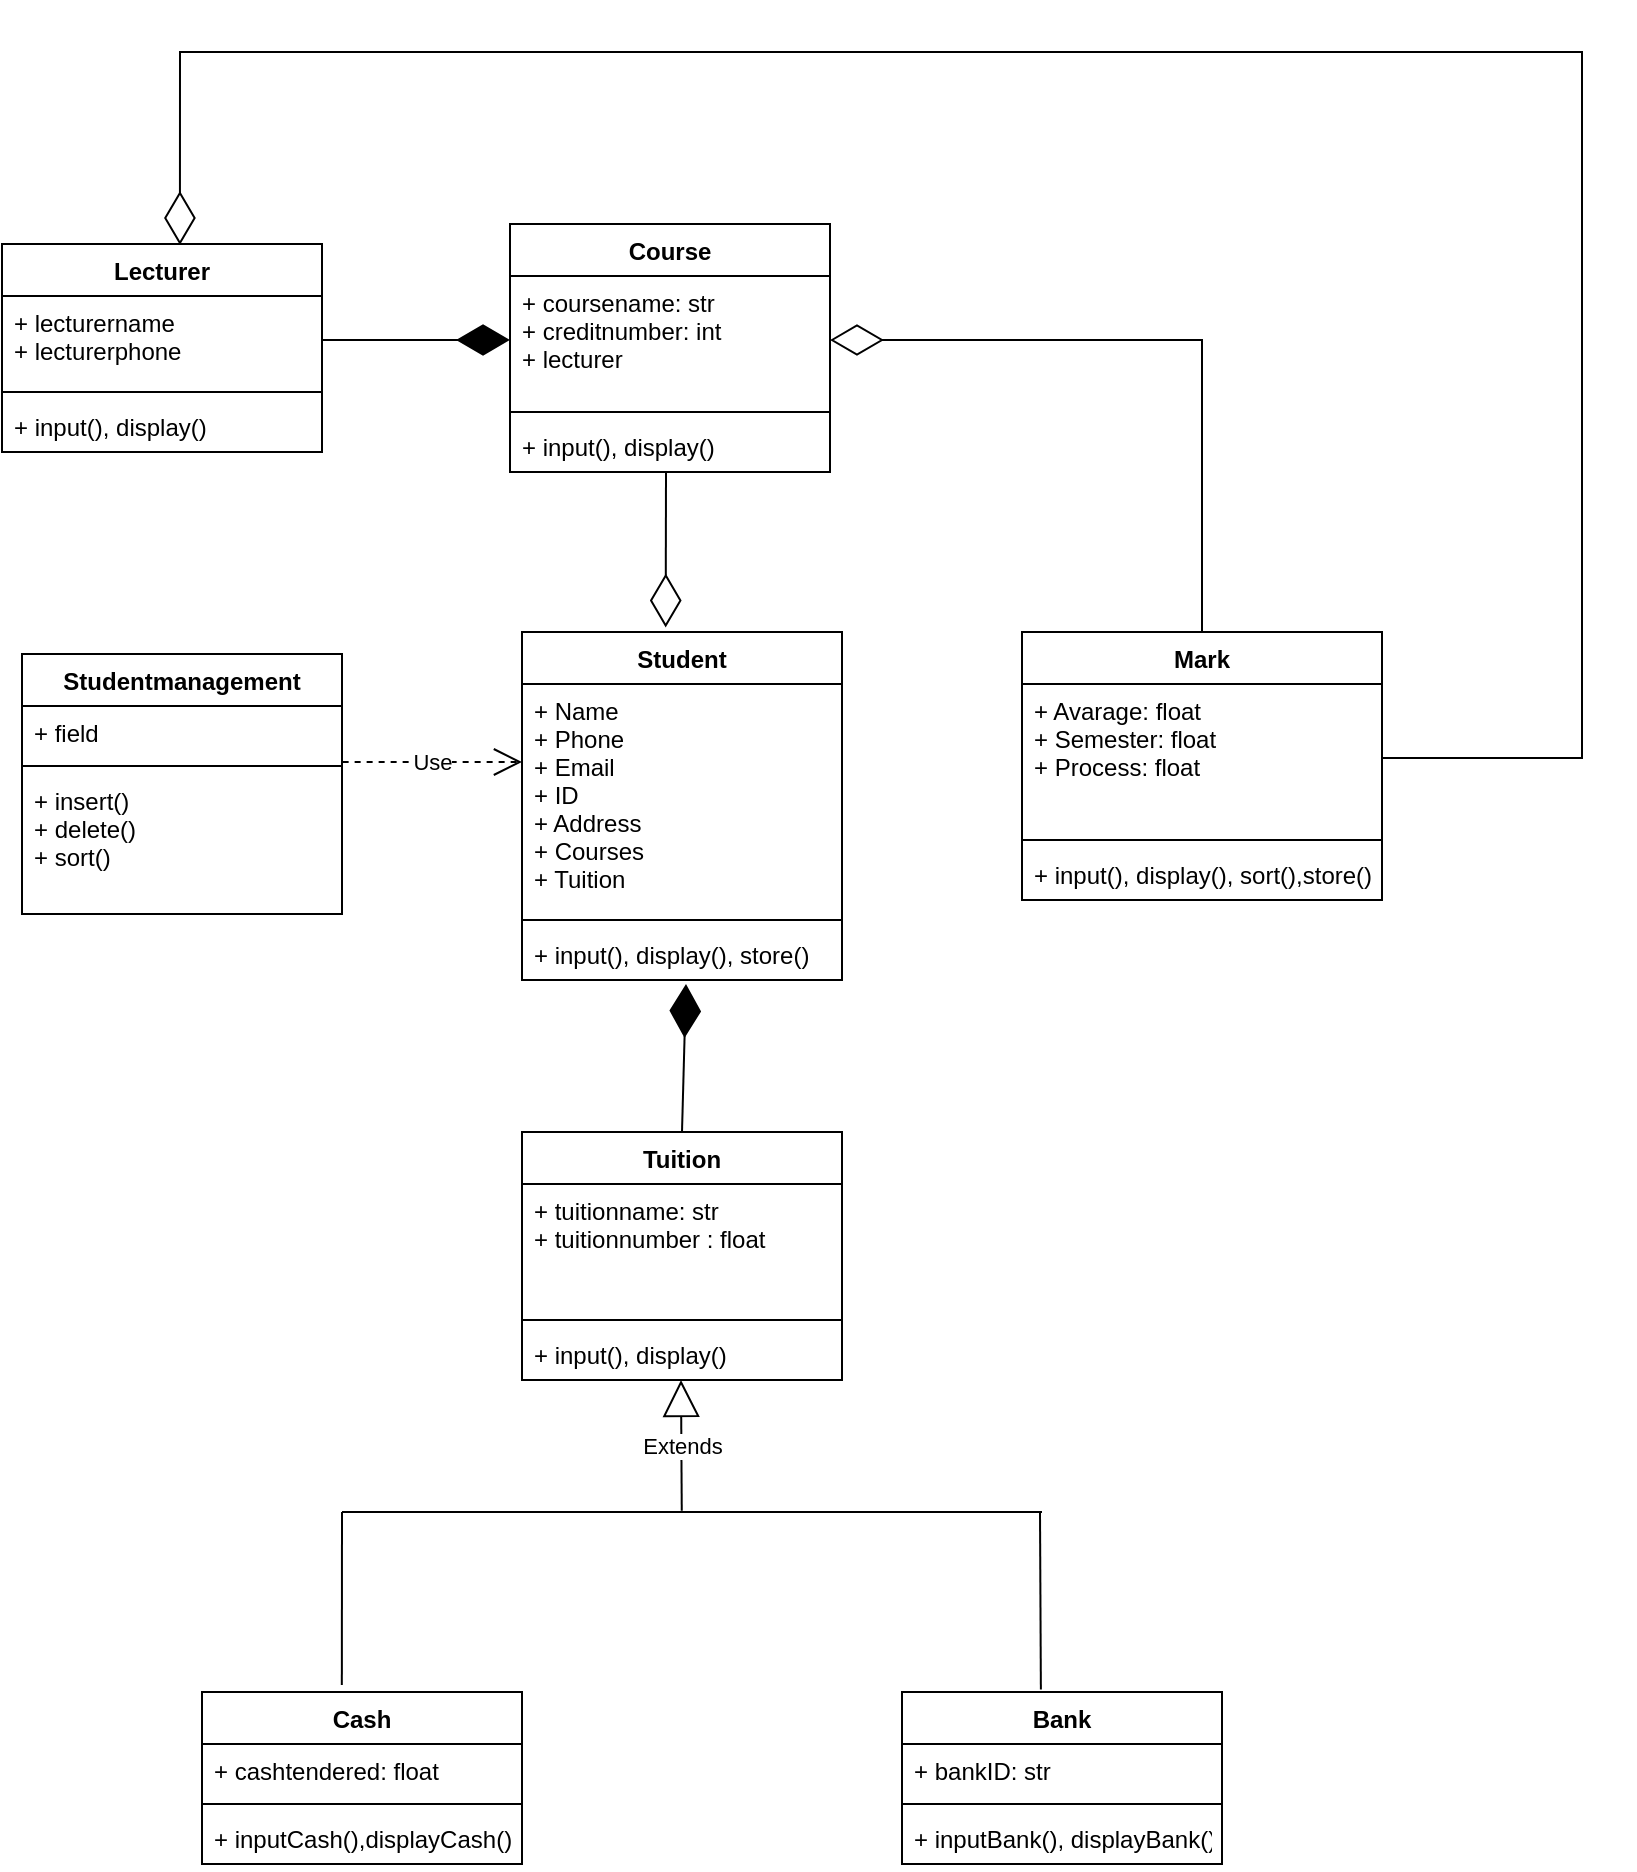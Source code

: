 <mxfile version="15.9.6" type="github">
  <diagram id="C5RBs43oDa-KdzZeNtuy" name="Page-1">
    <mxGraphModel dx="816" dy="1633" grid="1" gridSize="10" guides="1" tooltips="1" connect="1" arrows="1" fold="1" page="1" pageScale="1" pageWidth="827" pageHeight="1169" math="0" shadow="0">
      <root>
        <mxCell id="WIyWlLk6GJQsqaUBKTNV-0" />
        <mxCell id="WIyWlLk6GJQsqaUBKTNV-1" parent="WIyWlLk6GJQsqaUBKTNV-0" />
        <mxCell id="j4Zk604JU2CQZ3SEEOFq-4" value="Student" style="swimlane;fontStyle=1;align=center;verticalAlign=top;childLayout=stackLayout;horizontal=1;startSize=26;horizontalStack=0;resizeParent=1;resizeParentMax=0;resizeLast=0;collapsible=1;marginBottom=0;" parent="WIyWlLk6GJQsqaUBKTNV-1" vertex="1">
          <mxGeometry x="260" y="80" width="160" height="174" as="geometry" />
        </mxCell>
        <mxCell id="j4Zk604JU2CQZ3SEEOFq-5" value="+ Name&#xa;+ Phone&#xa;+ Email&#xa;+ ID&#xa;+ Address&#xa;+ Courses&#xa;+ Tuition" style="text;strokeColor=none;fillColor=none;align=left;verticalAlign=top;spacingLeft=4;spacingRight=4;overflow=hidden;rotatable=0;points=[[0,0.5],[1,0.5]];portConstraint=eastwest;" parent="j4Zk604JU2CQZ3SEEOFq-4" vertex="1">
          <mxGeometry y="26" width="160" height="114" as="geometry" />
        </mxCell>
        <mxCell id="j4Zk604JU2CQZ3SEEOFq-6" value="" style="line;strokeWidth=1;fillColor=none;align=left;verticalAlign=middle;spacingTop=-1;spacingLeft=3;spacingRight=3;rotatable=0;labelPosition=right;points=[];portConstraint=eastwest;" parent="j4Zk604JU2CQZ3SEEOFq-4" vertex="1">
          <mxGeometry y="140" width="160" height="8" as="geometry" />
        </mxCell>
        <mxCell id="j4Zk604JU2CQZ3SEEOFq-7" value="+ input(), display(), store()" style="text;strokeColor=none;fillColor=none;align=left;verticalAlign=top;spacingLeft=4;spacingRight=4;overflow=hidden;rotatable=0;points=[[0,0.5],[1,0.5]];portConstraint=eastwest;" parent="j4Zk604JU2CQZ3SEEOFq-4" vertex="1">
          <mxGeometry y="148" width="160" height="26" as="geometry" />
        </mxCell>
        <mxCell id="j4Zk604JU2CQZ3SEEOFq-13" value="Mark" style="swimlane;fontStyle=1;align=center;verticalAlign=top;childLayout=stackLayout;horizontal=1;startSize=26;horizontalStack=0;resizeParent=1;resizeParentMax=0;resizeLast=0;collapsible=1;marginBottom=0;" parent="WIyWlLk6GJQsqaUBKTNV-1" vertex="1">
          <mxGeometry x="510" y="80" width="180" height="134" as="geometry" />
        </mxCell>
        <mxCell id="j4Zk604JU2CQZ3SEEOFq-14" value="+ Avarage: float&#xa;+ Semester: float&#xa;+ Process: float" style="text;strokeColor=none;fillColor=none;align=left;verticalAlign=top;spacingLeft=4;spacingRight=4;overflow=hidden;rotatable=0;points=[[0,0.5],[1,0.5]];portConstraint=eastwest;" parent="j4Zk604JU2CQZ3SEEOFq-13" vertex="1">
          <mxGeometry y="26" width="180" height="74" as="geometry" />
        </mxCell>
        <mxCell id="j4Zk604JU2CQZ3SEEOFq-15" value="" style="line;strokeWidth=1;fillColor=none;align=left;verticalAlign=middle;spacingTop=-1;spacingLeft=3;spacingRight=3;rotatable=0;labelPosition=right;points=[];portConstraint=eastwest;" parent="j4Zk604JU2CQZ3SEEOFq-13" vertex="1">
          <mxGeometry y="100" width="180" height="8" as="geometry" />
        </mxCell>
        <mxCell id="j4Zk604JU2CQZ3SEEOFq-16" value="+ input(), display(), sort(),store()" style="text;strokeColor=none;fillColor=none;align=left;verticalAlign=top;spacingLeft=4;spacingRight=4;overflow=hidden;rotatable=0;points=[[0,0.5],[1,0.5]];portConstraint=eastwest;" parent="j4Zk604JU2CQZ3SEEOFq-13" vertex="1">
          <mxGeometry y="108" width="180" height="26" as="geometry" />
        </mxCell>
        <mxCell id="j4Zk604JU2CQZ3SEEOFq-17" value="Course" style="swimlane;fontStyle=1;align=center;verticalAlign=top;childLayout=stackLayout;horizontal=1;startSize=26;horizontalStack=0;resizeParent=1;resizeParentMax=0;resizeLast=0;collapsible=1;marginBottom=0;" parent="WIyWlLk6GJQsqaUBKTNV-1" vertex="1">
          <mxGeometry x="254" y="-124" width="160" height="124" as="geometry" />
        </mxCell>
        <mxCell id="j4Zk604JU2CQZ3SEEOFq-18" value="+ coursename: str&#xa;+ creditnumber: int&#xa;+ lecturer" style="text;strokeColor=none;fillColor=none;align=left;verticalAlign=top;spacingLeft=4;spacingRight=4;overflow=hidden;rotatable=0;points=[[0,0.5],[1,0.5]];portConstraint=eastwest;" parent="j4Zk604JU2CQZ3SEEOFq-17" vertex="1">
          <mxGeometry y="26" width="160" height="64" as="geometry" />
        </mxCell>
        <mxCell id="j4Zk604JU2CQZ3SEEOFq-19" value="" style="line;strokeWidth=1;fillColor=none;align=left;verticalAlign=middle;spacingTop=-1;spacingLeft=3;spacingRight=3;rotatable=0;labelPosition=right;points=[];portConstraint=eastwest;" parent="j4Zk604JU2CQZ3SEEOFq-17" vertex="1">
          <mxGeometry y="90" width="160" height="8" as="geometry" />
        </mxCell>
        <mxCell id="j4Zk604JU2CQZ3SEEOFq-20" value="+ input(), display()" style="text;strokeColor=none;fillColor=none;align=left;verticalAlign=top;spacingLeft=4;spacingRight=4;overflow=hidden;rotatable=0;points=[[0,0.5],[1,0.5]];portConstraint=eastwest;" parent="j4Zk604JU2CQZ3SEEOFq-17" vertex="1">
          <mxGeometry y="98" width="160" height="26" as="geometry" />
        </mxCell>
        <mxCell id="j4Zk604JU2CQZ3SEEOFq-29" value="Tuition" style="swimlane;fontStyle=1;align=center;verticalAlign=top;childLayout=stackLayout;horizontal=1;startSize=26;horizontalStack=0;resizeParent=1;resizeParentMax=0;resizeLast=0;collapsible=1;marginBottom=0;" parent="WIyWlLk6GJQsqaUBKTNV-1" vertex="1">
          <mxGeometry x="260" y="330" width="160" height="124" as="geometry" />
        </mxCell>
        <mxCell id="j4Zk604JU2CQZ3SEEOFq-30" value="+ tuitionname: str&#xa;+ tuitionnumber : float&#xa;" style="text;strokeColor=none;fillColor=none;align=left;verticalAlign=top;spacingLeft=4;spacingRight=4;overflow=hidden;rotatable=0;points=[[0,0.5],[1,0.5]];portConstraint=eastwest;" parent="j4Zk604JU2CQZ3SEEOFq-29" vertex="1">
          <mxGeometry y="26" width="160" height="64" as="geometry" />
        </mxCell>
        <mxCell id="j4Zk604JU2CQZ3SEEOFq-31" value="" style="line;strokeWidth=1;fillColor=none;align=left;verticalAlign=middle;spacingTop=-1;spacingLeft=3;spacingRight=3;rotatable=0;labelPosition=right;points=[];portConstraint=eastwest;" parent="j4Zk604JU2CQZ3SEEOFq-29" vertex="1">
          <mxGeometry y="90" width="160" height="8" as="geometry" />
        </mxCell>
        <mxCell id="j4Zk604JU2CQZ3SEEOFq-32" value="+ input(), display()" style="text;strokeColor=none;fillColor=none;align=left;verticalAlign=top;spacingLeft=4;spacingRight=4;overflow=hidden;rotatable=0;points=[[0,0.5],[1,0.5]];portConstraint=eastwest;" parent="j4Zk604JU2CQZ3SEEOFq-29" vertex="1">
          <mxGeometry y="98" width="160" height="26" as="geometry" />
        </mxCell>
        <mxCell id="j4Zk604JU2CQZ3SEEOFq-41" value="Cash" style="swimlane;fontStyle=1;align=center;verticalAlign=top;childLayout=stackLayout;horizontal=1;startSize=26;horizontalStack=0;resizeParent=1;resizeParentMax=0;resizeLast=0;collapsible=1;marginBottom=0;" parent="WIyWlLk6GJQsqaUBKTNV-1" vertex="1">
          <mxGeometry x="100" y="610" width="160" height="86" as="geometry" />
        </mxCell>
        <mxCell id="j4Zk604JU2CQZ3SEEOFq-42" value="+ cashtendered: float" style="text;strokeColor=none;fillColor=none;align=left;verticalAlign=top;spacingLeft=4;spacingRight=4;overflow=hidden;rotatable=0;points=[[0,0.5],[1,0.5]];portConstraint=eastwest;" parent="j4Zk604JU2CQZ3SEEOFq-41" vertex="1">
          <mxGeometry y="26" width="160" height="26" as="geometry" />
        </mxCell>
        <mxCell id="j4Zk604JU2CQZ3SEEOFq-43" value="" style="line;strokeWidth=1;fillColor=none;align=left;verticalAlign=middle;spacingTop=-1;spacingLeft=3;spacingRight=3;rotatable=0;labelPosition=right;points=[];portConstraint=eastwest;" parent="j4Zk604JU2CQZ3SEEOFq-41" vertex="1">
          <mxGeometry y="52" width="160" height="8" as="geometry" />
        </mxCell>
        <mxCell id="j4Zk604JU2CQZ3SEEOFq-44" value="+ inputCash(),displayCash()" style="text;strokeColor=none;fillColor=none;align=left;verticalAlign=top;spacingLeft=4;spacingRight=4;overflow=hidden;rotatable=0;points=[[0,0.5],[1,0.5]];portConstraint=eastwest;" parent="j4Zk604JU2CQZ3SEEOFq-41" vertex="1">
          <mxGeometry y="60" width="160" height="26" as="geometry" />
        </mxCell>
        <mxCell id="j4Zk604JU2CQZ3SEEOFq-45" value="Bank" style="swimlane;fontStyle=1;align=center;verticalAlign=top;childLayout=stackLayout;horizontal=1;startSize=26;horizontalStack=0;resizeParent=1;resizeParentMax=0;resizeLast=0;collapsible=1;marginBottom=0;" parent="WIyWlLk6GJQsqaUBKTNV-1" vertex="1">
          <mxGeometry x="450" y="610" width="160" height="86" as="geometry" />
        </mxCell>
        <mxCell id="j4Zk604JU2CQZ3SEEOFq-46" value="+ bankID: str" style="text;strokeColor=none;fillColor=none;align=left;verticalAlign=top;spacingLeft=4;spacingRight=4;overflow=hidden;rotatable=0;points=[[0,0.5],[1,0.5]];portConstraint=eastwest;" parent="j4Zk604JU2CQZ3SEEOFq-45" vertex="1">
          <mxGeometry y="26" width="160" height="26" as="geometry" />
        </mxCell>
        <mxCell id="j4Zk604JU2CQZ3SEEOFq-47" value="" style="line;strokeWidth=1;fillColor=none;align=left;verticalAlign=middle;spacingTop=-1;spacingLeft=3;spacingRight=3;rotatable=0;labelPosition=right;points=[];portConstraint=eastwest;" parent="j4Zk604JU2CQZ3SEEOFq-45" vertex="1">
          <mxGeometry y="52" width="160" height="8" as="geometry" />
        </mxCell>
        <mxCell id="j4Zk604JU2CQZ3SEEOFq-48" value="+ inputBank(), displayBank()" style="text;strokeColor=none;fillColor=none;align=left;verticalAlign=top;spacingLeft=4;spacingRight=4;overflow=hidden;rotatable=0;points=[[0,0.5],[1,0.5]];portConstraint=eastwest;" parent="j4Zk604JU2CQZ3SEEOFq-45" vertex="1">
          <mxGeometry y="60" width="160" height="26" as="geometry" />
        </mxCell>
        <mxCell id="j4Zk604JU2CQZ3SEEOFq-67" value="Studentmanagement" style="swimlane;fontStyle=1;align=center;verticalAlign=top;childLayout=stackLayout;horizontal=1;startSize=26;horizontalStack=0;resizeParent=1;resizeParentMax=0;resizeLast=0;collapsible=1;marginBottom=0;" parent="WIyWlLk6GJQsqaUBKTNV-1" vertex="1">
          <mxGeometry x="10" y="91" width="160" height="130" as="geometry" />
        </mxCell>
        <mxCell id="j4Zk604JU2CQZ3SEEOFq-68" value="+ field" style="text;strokeColor=none;fillColor=none;align=left;verticalAlign=top;spacingLeft=4;spacingRight=4;overflow=hidden;rotatable=0;points=[[0,0.5],[1,0.5]];portConstraint=eastwest;" parent="j4Zk604JU2CQZ3SEEOFq-67" vertex="1">
          <mxGeometry y="26" width="160" height="26" as="geometry" />
        </mxCell>
        <mxCell id="j4Zk604JU2CQZ3SEEOFq-69" value="" style="line;strokeWidth=1;fillColor=none;align=left;verticalAlign=middle;spacingTop=-1;spacingLeft=3;spacingRight=3;rotatable=0;labelPosition=right;points=[];portConstraint=eastwest;" parent="j4Zk604JU2CQZ3SEEOFq-67" vertex="1">
          <mxGeometry y="52" width="160" height="8" as="geometry" />
        </mxCell>
        <mxCell id="j4Zk604JU2CQZ3SEEOFq-70" value="+ insert()&#xa;+ delete()&#xa;+ sort()" style="text;strokeColor=none;fillColor=none;align=left;verticalAlign=top;spacingLeft=4;spacingRight=4;overflow=hidden;rotatable=0;points=[[0,0.5],[1,0.5]];portConstraint=eastwest;" parent="j4Zk604JU2CQZ3SEEOFq-67" vertex="1">
          <mxGeometry y="60" width="160" height="70" as="geometry" />
        </mxCell>
        <mxCell id="j4Zk604JU2CQZ3SEEOFq-83" value="Lecturer" style="swimlane;fontStyle=1;align=center;verticalAlign=top;childLayout=stackLayout;horizontal=1;startSize=26;horizontalStack=0;resizeParent=1;resizeParentMax=0;resizeLast=0;collapsible=1;marginBottom=0;" parent="WIyWlLk6GJQsqaUBKTNV-1" vertex="1">
          <mxGeometry y="-114" width="160" height="104" as="geometry" />
        </mxCell>
        <mxCell id="j4Zk604JU2CQZ3SEEOFq-84" value="+ lecturername&#xa;+ lecturerphone" style="text;strokeColor=none;fillColor=none;align=left;verticalAlign=top;spacingLeft=4;spacingRight=4;overflow=hidden;rotatable=0;points=[[0,0.5],[1,0.5]];portConstraint=eastwest;" parent="j4Zk604JU2CQZ3SEEOFq-83" vertex="1">
          <mxGeometry y="26" width="160" height="44" as="geometry" />
        </mxCell>
        <mxCell id="j4Zk604JU2CQZ3SEEOFq-85" value="" style="line;strokeWidth=1;fillColor=none;align=left;verticalAlign=middle;spacingTop=-1;spacingLeft=3;spacingRight=3;rotatable=0;labelPosition=right;points=[];portConstraint=eastwest;" parent="j4Zk604JU2CQZ3SEEOFq-83" vertex="1">
          <mxGeometry y="70" width="160" height="8" as="geometry" />
        </mxCell>
        <mxCell id="j4Zk604JU2CQZ3SEEOFq-86" value="+ input(), display()" style="text;strokeColor=none;fillColor=none;align=left;verticalAlign=top;spacingLeft=4;spacingRight=4;overflow=hidden;rotatable=0;points=[[0,0.5],[1,0.5]];portConstraint=eastwest;" parent="j4Zk604JU2CQZ3SEEOFq-83" vertex="1">
          <mxGeometry y="78" width="160" height="26" as="geometry" />
        </mxCell>
        <mxCell id="j4Zk604JU2CQZ3SEEOFq-89" value="Use" style="endArrow=open;endSize=12;dashed=1;html=1;rounded=0;exitX=1.002;exitY=0.25;exitDx=0;exitDy=0;exitPerimeter=0;" parent="WIyWlLk6GJQsqaUBKTNV-1" source="j4Zk604JU2CQZ3SEEOFq-69" edge="1">
          <mxGeometry width="160" relative="1" as="geometry">
            <mxPoint x="360" y="240" as="sourcePoint" />
            <mxPoint x="260" y="145" as="targetPoint" />
          </mxGeometry>
        </mxCell>
        <mxCell id="j4Zk604JU2CQZ3SEEOFq-105" value="" style="endArrow=diamondThin;endFill=0;endSize=24;html=1;rounded=0;entryX=0.449;entryY=-0.013;entryDx=0;entryDy=0;entryPerimeter=0;" parent="WIyWlLk6GJQsqaUBKTNV-1" target="j4Zk604JU2CQZ3SEEOFq-4" edge="1">
          <mxGeometry width="160" relative="1" as="geometry">
            <mxPoint x="332" as="sourcePoint" />
            <mxPoint x="670" y="110" as="targetPoint" />
          </mxGeometry>
        </mxCell>
        <mxCell id="j4Zk604JU2CQZ3SEEOFq-106" value="" style="endArrow=diamondThin;endFill=1;endSize=24;html=1;rounded=0;exitX=1;exitY=0.5;exitDx=0;exitDy=0;entryX=0;entryY=0.5;entryDx=0;entryDy=0;" parent="WIyWlLk6GJQsqaUBKTNV-1" source="j4Zk604JU2CQZ3SEEOFq-84" target="j4Zk604JU2CQZ3SEEOFq-18" edge="1">
          <mxGeometry width="160" relative="1" as="geometry">
            <mxPoint x="180" y="40" as="sourcePoint" />
            <mxPoint x="340" y="40" as="targetPoint" />
          </mxGeometry>
        </mxCell>
        <mxCell id="j4Zk604JU2CQZ3SEEOFq-118" value="" style="endArrow=diamondThin;endFill=0;endSize=24;html=1;rounded=0;exitX=1;exitY=0.5;exitDx=0;exitDy=0;entryX=0.556;entryY=0.005;entryDx=0;entryDy=0;entryPerimeter=0;" parent="WIyWlLk6GJQsqaUBKTNV-1" source="j4Zk604JU2CQZ3SEEOFq-14" target="j4Zk604JU2CQZ3SEEOFq-83" edge="1">
          <mxGeometry width="160" relative="1" as="geometry">
            <mxPoint x="180" y="110" as="sourcePoint" />
            <mxPoint x="340" y="110" as="targetPoint" />
            <Array as="points">
              <mxPoint x="790" y="143" />
              <mxPoint x="790" y="-210" />
              <mxPoint x="89" y="-210" />
            </Array>
          </mxGeometry>
        </mxCell>
        <mxCell id="j4Zk604JU2CQZ3SEEOFq-119" value="Extends" style="endArrow=block;endSize=16;endFill=0;html=1;rounded=0;entryX=0.483;entryY=1.101;entryDx=0;entryDy=0;entryPerimeter=0;" parent="WIyWlLk6GJQsqaUBKTNV-1" edge="1">
          <mxGeometry width="160" relative="1" as="geometry">
            <mxPoint x="339.88" y="519.37" as="sourcePoint" />
            <mxPoint x="339.5" y="453.996" as="targetPoint" />
          </mxGeometry>
        </mxCell>
        <mxCell id="j4Zk604JU2CQZ3SEEOFq-121" value="" style="endArrow=none;html=1;rounded=0;" parent="WIyWlLk6GJQsqaUBKTNV-1" edge="1">
          <mxGeometry width="50" height="50" relative="1" as="geometry">
            <mxPoint x="170" y="520" as="sourcePoint" />
            <mxPoint x="520" y="520" as="targetPoint" />
          </mxGeometry>
        </mxCell>
        <mxCell id="j4Zk604JU2CQZ3SEEOFq-122" value="" style="endArrow=none;html=1;rounded=0;exitX=0.437;exitY=-0.04;exitDx=0;exitDy=0;exitPerimeter=0;" parent="WIyWlLk6GJQsqaUBKTNV-1" source="j4Zk604JU2CQZ3SEEOFq-41" edge="1">
          <mxGeometry width="50" height="50" relative="1" as="geometry">
            <mxPoint x="170" y="580" as="sourcePoint" />
            <mxPoint x="170" y="520" as="targetPoint" />
          </mxGeometry>
        </mxCell>
        <mxCell id="j4Zk604JU2CQZ3SEEOFq-123" value="" style="endArrow=none;html=1;rounded=0;exitX=0.434;exitY=-0.015;exitDx=0;exitDy=0;exitPerimeter=0;" parent="WIyWlLk6GJQsqaUBKTNV-1" source="j4Zk604JU2CQZ3SEEOFq-45" edge="1">
          <mxGeometry width="50" height="50" relative="1" as="geometry">
            <mxPoint x="340" y="540" as="sourcePoint" />
            <mxPoint x="519" y="520" as="targetPoint" />
          </mxGeometry>
        </mxCell>
        <mxCell id="1mBW5ghMKHYkjZJT6G5O-1" value="" style="endArrow=diamondThin;endFill=0;endSize=24;html=1;rounded=0;exitX=0.5;exitY=0;exitDx=0;exitDy=0;entryX=1;entryY=0.5;entryDx=0;entryDy=0;" parent="WIyWlLk6GJQsqaUBKTNV-1" source="j4Zk604JU2CQZ3SEEOFq-13" target="j4Zk604JU2CQZ3SEEOFq-18" edge="1">
          <mxGeometry width="160" relative="1" as="geometry">
            <mxPoint x="370" y="50" as="sourcePoint" />
            <mxPoint x="530" y="50" as="targetPoint" />
            <Array as="points">
              <mxPoint x="600" y="-66" />
            </Array>
          </mxGeometry>
        </mxCell>
        <mxCell id="YldAmVprvT-DBgRWD-d7-1" value="" style="endArrow=diamondThin;endFill=1;endSize=24;html=1;rounded=0;exitX=0.5;exitY=0;exitDx=0;exitDy=0;entryX=0.515;entryY=1.09;entryDx=0;entryDy=0;entryPerimeter=0;" edge="1" parent="WIyWlLk6GJQsqaUBKTNV-1" source="j4Zk604JU2CQZ3SEEOFq-29" target="j4Zk604JU2CQZ3SEEOFq-7">
          <mxGeometry width="160" relative="1" as="geometry">
            <mxPoint x="510" y="280" as="sourcePoint" />
            <mxPoint x="670" y="280" as="targetPoint" />
            <Array as="points">
              <mxPoint x="342" y="256" />
            </Array>
          </mxGeometry>
        </mxCell>
      </root>
    </mxGraphModel>
  </diagram>
</mxfile>
